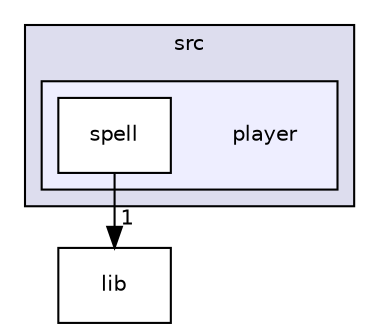 digraph "src/player" {
  compound=true
  node [ fontsize="10", fontname="Helvetica"];
  edge [ labelfontsize="10", labelfontname="Helvetica"];
  subgraph clusterdir_68267d1309a1af8e8297ef4c3efbcdba {
    graph [ bgcolor="#ddddee", pencolor="black", label="src" fontname="Helvetica", fontsize="10", URL="dir_68267d1309a1af8e8297ef4c3efbcdba.html"]
  subgraph clusterdir_975424cdae97a07db69e55371758444e {
    graph [ bgcolor="#eeeeff", pencolor="black", label="" URL="dir_975424cdae97a07db69e55371758444e.html"];
    dir_975424cdae97a07db69e55371758444e [shape=plaintext label="player"];
    dir_ea77bc24f4c19d81305d29744b85b3ac [shape=box label="spell" color="black" fillcolor="white" style="filled" URL="dir_ea77bc24f4c19d81305d29744b85b3ac.html"];
  }
  }
  dir_97aefd0d527b934f1d99a682da8fe6a9 [shape=box label="lib" URL="dir_97aefd0d527b934f1d99a682da8fe6a9.html"];
  dir_ea77bc24f4c19d81305d29744b85b3ac->dir_97aefd0d527b934f1d99a682da8fe6a9 [headlabel="1", labeldistance=1.5 headhref="dir_000011_000003.html"];
}
